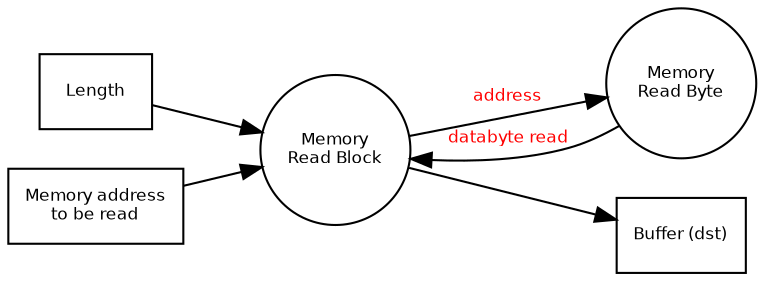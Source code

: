 digraph DFD_ReadBlock {
 
rankdir = LR

 node [
         fontname = "Bitstream Vera Sans"
         fontsize = 8
         shape = "record"
     ]

 edge [
         fontname = "Bitstream Vera Sans"
         fontsize = 8
         fontcolor = "Red"
     ]

// all blocks
length [label="Length"]
readbyte [label="Memory\nRead Byte", shape="circle", fixedsize=true, width=1];
readblock [label="Memory\nRead Block", shape="circle", fixedsize=true, width=1];
data [label="Buffer (dst)"]
address [label="Memory address\nto be read"]

// relations
address -> readblock
length -> readblock
readbyte -> readblock [label="databyte read"]
readblock -> readbyte [label="address"]
readblock -> data;

}
